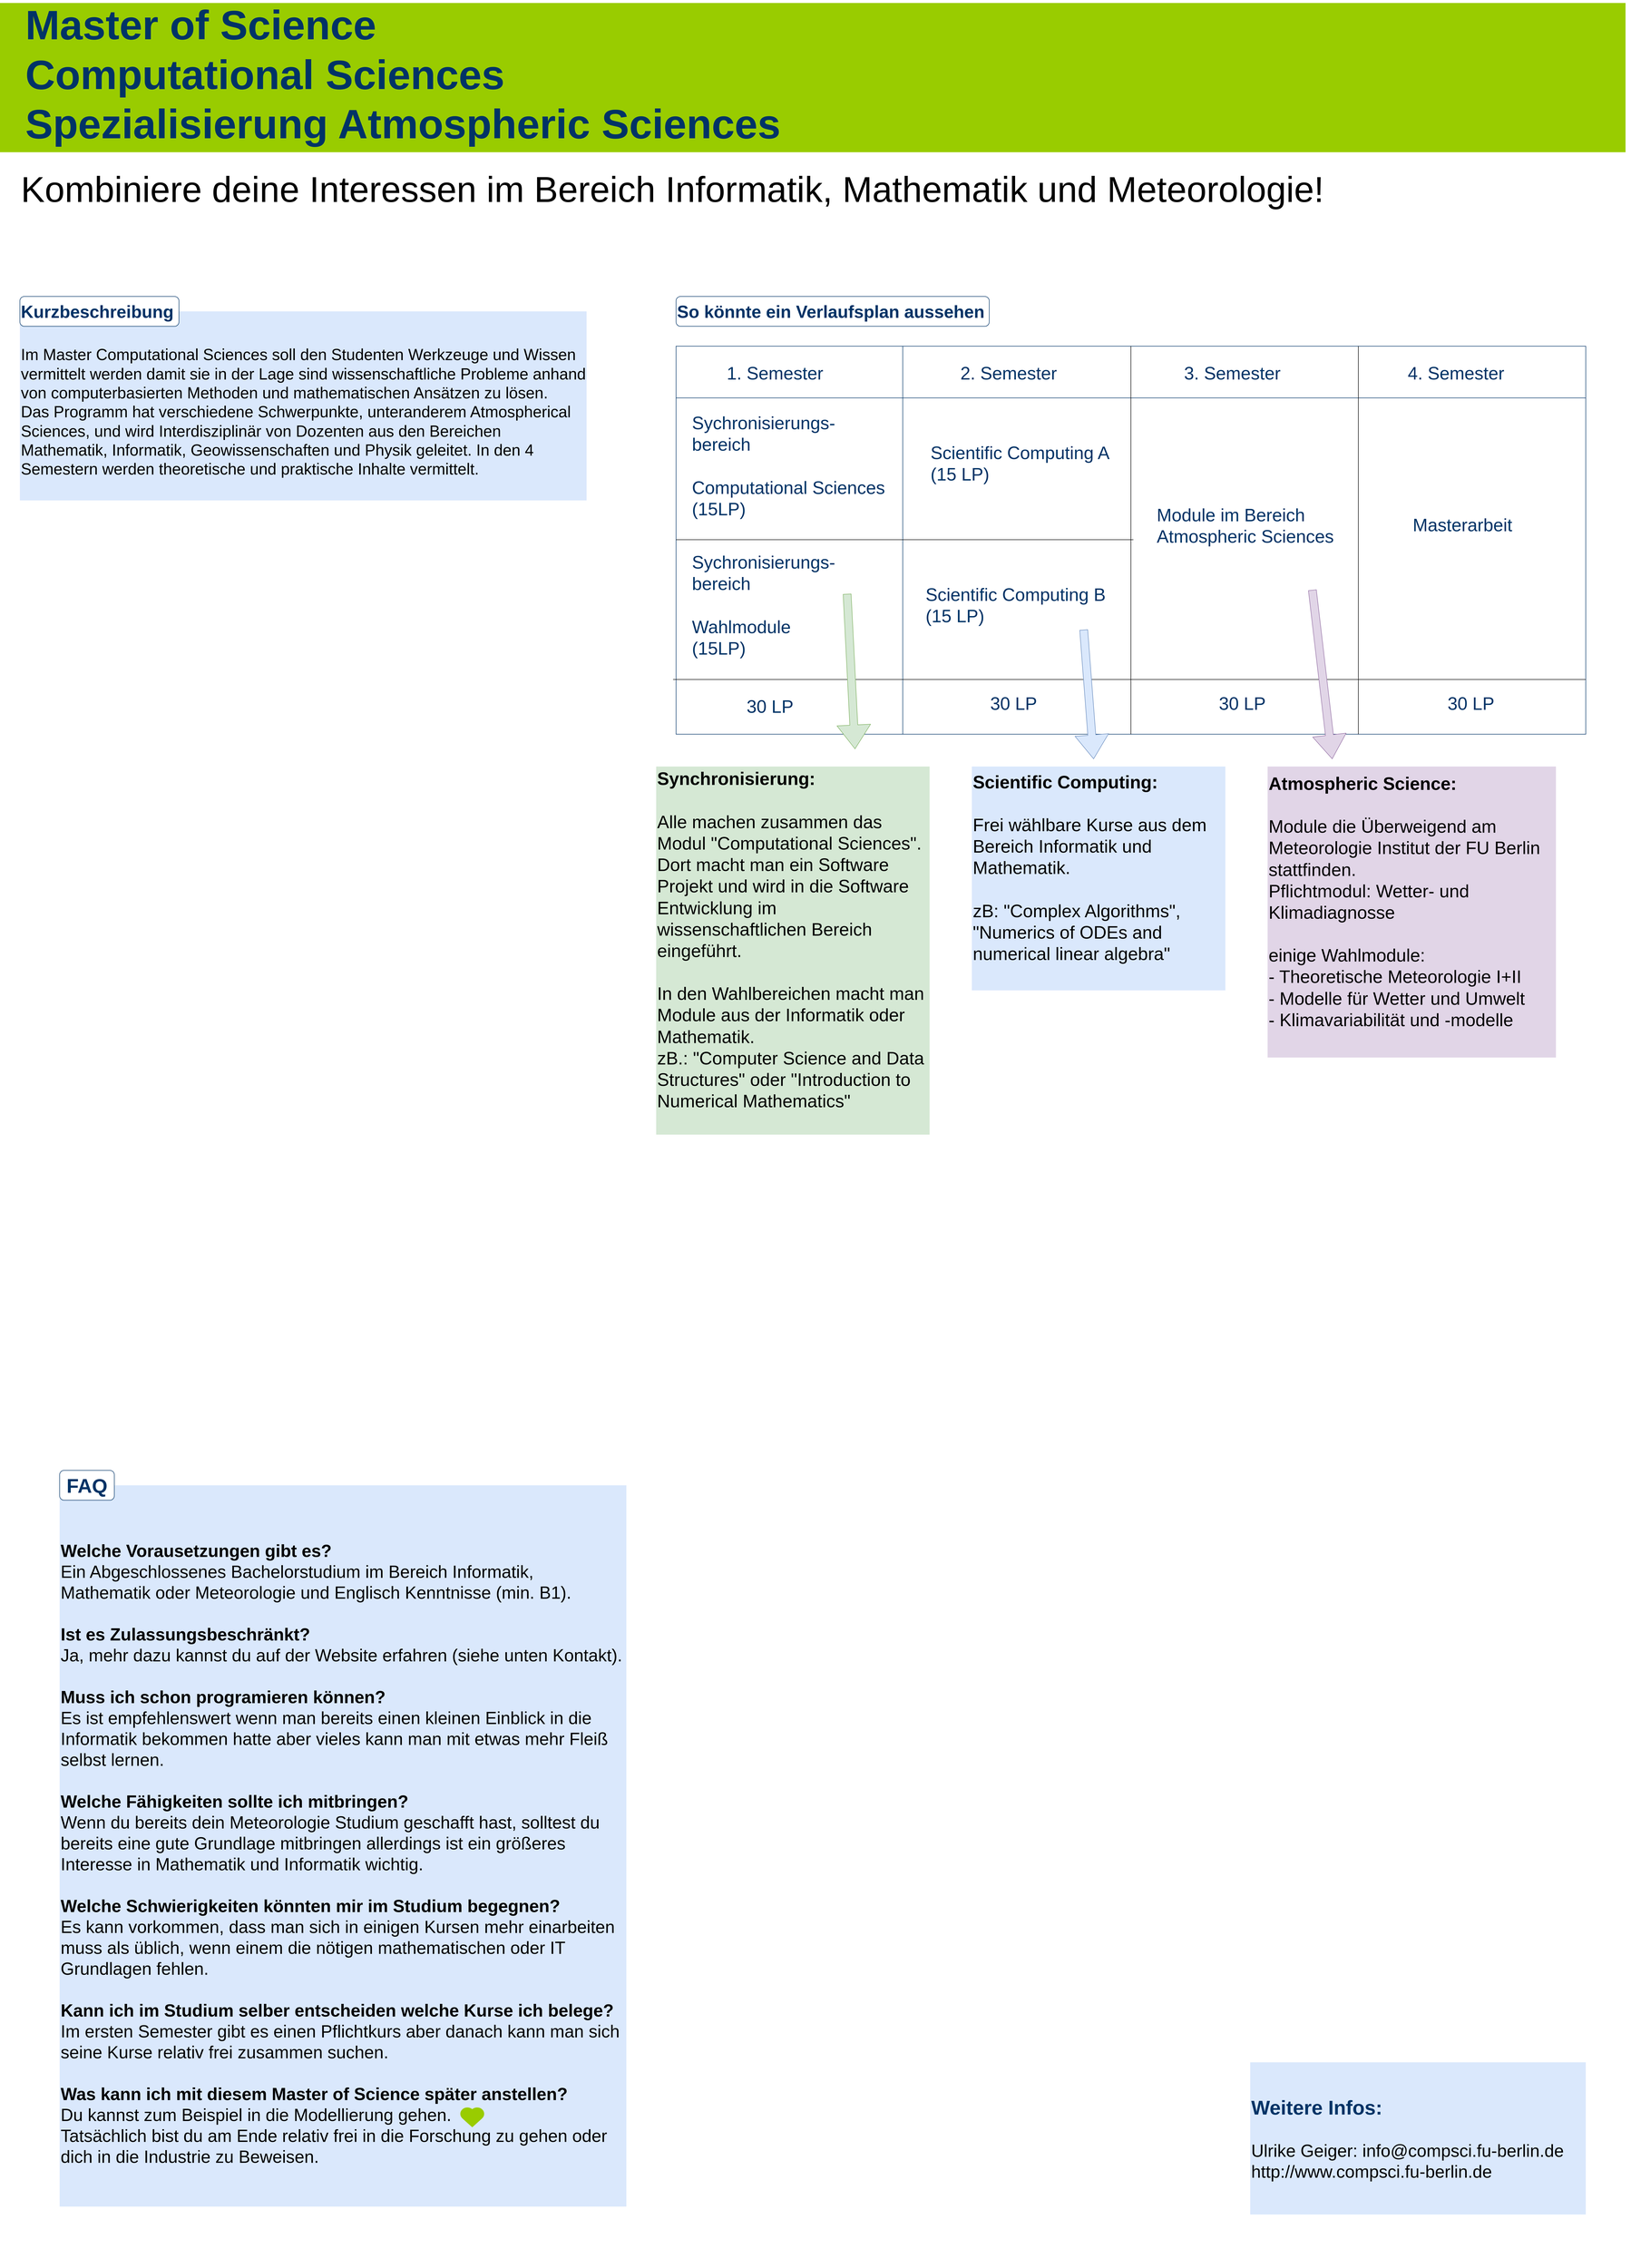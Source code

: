 <mxfile version="10.6.5" type="github"><diagram id="0yWm1TnqraPglL_wG8Ss" name="Page-1"><mxGraphModel dx="3772" dy="1892" grid="1" gridSize="10" guides="1" tooltips="1" connect="1" arrows="1" fold="1" page="1" pageScale="1" pageWidth="3300" pageHeight="4681" math="0" shadow="0"><root><mxCell id="0"/><mxCell id="1" parent="0"/><mxCell id="QjoiSm2YEYRb1v46vJlW-3" value="&lt;div style=&quot;font-size: 83px&quot; align=&quot;left&quot;&gt;&lt;font style=&quot;font-size: 83px&quot; face=&quot;Helvetica&quot;&gt;Master of Science &lt;br&gt;&lt;/font&gt;&lt;/div&gt;&lt;div style=&quot;font-size: 83px&quot; align=&quot;left&quot;&gt;&lt;font style=&quot;font-size: 83px&quot; face=&quot;Helvetica&quot;&gt;Computational Sciences&lt;/font&gt;&lt;/div&gt;&lt;div style=&quot;font-size: 83px&quot; align=&quot;left&quot;&gt;&lt;font style=&quot;font-size: 83px&quot; face=&quot;Helvetica&quot;&gt;Spezialisierung Atmospheric Sciences&lt;/font&gt;&lt;font style=&quot;font-size: 83px&quot;&gt;&lt;br&gt;&lt;/font&gt;&lt;/div&gt;" style="rounded=0;whiteSpace=wrap;html=1;fillColor=#99CC00;strokeColor=none;fontSize=84;fontColor=#003366;fontStyle=1;align=left;spacingLeft=51;spacing=0;verticalAlign=middle;horizontal=1;spacingTop=-12;" vertex="1" parent="1"><mxGeometry y="120" width="3270" height="300" as="geometry"/></mxCell><mxCell id="QjoiSm2YEYRb1v46vJlW-1" value="" style="shape=image;imageAspect=0;aspect=fixed;verticalLabelPosition=bottom;verticalAlign=top;image=https://www.fu-berlin.de/sites/corporate-design/downloads_container/Logo_RGB_Ausdruck.jpg;" vertex="1" parent="1"><mxGeometry x="2130" y="116" width="1140" height="304" as="geometry"/></mxCell><mxCell id="QjoiSm2YEYRb1v46vJlW-4" value="&lt;font style=&quot;font-size: 72px&quot;&gt;Kombiniere deine Interessen im Bereich Informatik, Mathematik und Meteorologie!&lt;br&gt;&lt;/font&gt;" style="rounded=0;whiteSpace=wrap;html=1;strokeColor=none;fillColor=#FFFFFF;fontColor=#000000;align=left;labelBorderColor=none;" vertex="1" parent="1"><mxGeometry x="40" y="420" width="3240" height="150" as="geometry"/></mxCell><mxCell id="QjoiSm2YEYRb1v46vJlW-5" value="&lt;p style=&quot;line-height: 100% ; font-size: 35px&quot;&gt;&lt;/p&gt;&lt;div style=&quot;font-size: 35px&quot;&gt;&lt;font style=&quot;font-size: 35px&quot; color=&quot;#003366&quot;&gt;&lt;b&gt;&lt;font style=&quot;font-size: 35px&quot;&gt;&lt;font style=&quot;font-size: 35px&quot; color=&quot;#000000&quot;&gt;&lt;br&gt;&lt;/font&gt;&lt;/font&gt;&lt;/b&gt;&lt;/font&gt;&lt;/div&gt;&lt;div style=&quot;font-size: 35px&quot;&gt;&lt;font style=&quot;font-size: 35px&quot; color=&quot;#003366&quot;&gt;&lt;b&gt;&lt;font style=&quot;font-size: 35px&quot;&gt;&lt;font style=&quot;font-size: 35px&quot; color=&quot;#000000&quot;&gt;&lt;br&gt;&lt;/font&gt;&lt;/font&gt;&lt;/b&gt;&lt;/font&gt;&lt;/div&gt;&lt;div style=&quot;font-size: 35px&quot;&gt;&lt;font style=&quot;font-size: 35px&quot; color=&quot;#003366&quot;&gt;&lt;b&gt;&lt;font style=&quot;font-size: 35px&quot;&gt;&lt;font style=&quot;font-size: 35px&quot; color=&quot;#000000&quot;&gt;&lt;br&gt;&lt;/font&gt;&lt;/font&gt;&lt;/b&gt;&lt;/font&gt;&lt;/div&gt;&lt;div style=&quot;font-size: 35px&quot;&gt;&lt;font style=&quot;font-size: 35px&quot; color=&quot;#003366&quot;&gt;&lt;b&gt;&lt;font style=&quot;font-size: 35px&quot;&gt;&lt;font style=&quot;font-size: 35px&quot; color=&quot;#000000&quot;&gt;Welche Vorausetzungen gibt es?&lt;/font&gt;&lt;br&gt;&lt;/font&gt;&lt;/b&gt;&lt;/font&gt;&lt;/div&gt;&lt;div style=&quot;font-size: 35px&quot;&gt;&lt;font style=&quot;font-size: 35px&quot;&gt;Ein Abgeschlossenes Bachelorstudium im Bereich Informatik, Mathematik oder Meteorologie und Englisch Kenntnisse (min. B1).&lt;/font&gt;&lt;/div&gt;&lt;div style=&quot;font-size: 35px&quot;&gt;&lt;font style=&quot;font-size: 35px&quot;&gt;&lt;br&gt;&lt;/font&gt;&lt;/div&gt;&lt;div style=&quot;font-size: 35px&quot;&gt;&lt;font style=&quot;font-size: 35px&quot;&gt;&lt;b&gt;&lt;font style=&quot;font-size: 35px&quot;&gt;Ist es Zulassungsbeschränkt?&lt;/font&gt;&lt;/b&gt;&lt;/font&gt;&lt;/div&gt;&lt;div style=&quot;font-size: 35px&quot;&gt;&lt;font style=&quot;font-size: 35px&quot;&gt;Ja, mehr dazu kannst du auf der Website erfahren (siehe unten Kontakt).&lt;br&gt;&lt;/font&gt;&lt;/div&gt;&lt;div style=&quot;font-size: 35px&quot;&gt;&lt;font style=&quot;font-size: 35px&quot;&gt;&lt;br&gt;&lt;/font&gt;&lt;/div&gt;&lt;div style=&quot;font-size: 35px&quot;&gt;&lt;font style=&quot;font-size: 35px&quot;&gt;&lt;b&gt;Muss ich schon programieren können?&lt;/b&gt;&lt;/font&gt;&lt;/div&gt;&lt;div style=&quot;font-size: 35px&quot;&gt;&lt;font style=&quot;font-size: 35px&quot;&gt;Es ist empfehlenswert wenn man bereits einen kleinen Einblick in die Informatik bekommen hatte aber vieles kann man mit etwas mehr Fleiß selbst lernen.&lt;/font&gt;&lt;/div&gt;&lt;div style=&quot;font-size: 35px&quot;&gt;&lt;font style=&quot;font-size: 35px&quot;&gt;&lt;br&gt;&lt;/font&gt;&lt;/div&gt;&lt;div style=&quot;font-size: 35px&quot;&gt;&lt;font style=&quot;font-size: 35px&quot;&gt;&lt;b&gt;Welche Fähigkeiten sollte ich mitbringen?&lt;/b&gt;&lt;/font&gt;&lt;/div&gt;&lt;div style=&quot;font-size: 35px&quot;&gt;&lt;font style=&quot;font-size: 35px&quot;&gt;Wenn du bereits dein Meteorologie Studium geschafft hast, solltest du bereits eine gute Grundlage mitbringen allerdings ist ein größeres Interesse in Mathematik und Informatik wichtig.&lt;br&gt;&lt;/font&gt;&lt;/div&gt;&lt;div style=&quot;font-size: 35px&quot;&gt;&lt;font style=&quot;font-size: 35px&quot;&gt;&lt;br&gt;&lt;/font&gt;&lt;/div&gt;&lt;div style=&quot;font-size: 35px&quot;&gt;&lt;font style=&quot;font-size: 35px&quot;&gt;&lt;b&gt;Welche Schwierigkeiten könnten mir im Studium begegnen?&lt;/b&gt;&lt;/font&gt;&lt;/div&gt;&lt;div style=&quot;font-size: 35px&quot;&gt;&lt;font style=&quot;font-size: 35px&quot;&gt;Es kann vorkommen, dass man sich in einigen Kursen mehr einarbeiten muss als üblich, wenn einem die nötigen mathematischen oder IT Grundlagen fehlen.&lt;/font&gt;&lt;/div&gt;&lt;div style=&quot;font-size: 35px&quot;&gt;&lt;font style=&quot;font-size: 35px&quot;&gt;&lt;br&gt;&lt;/font&gt;&lt;/div&gt;&lt;div style=&quot;font-size: 35px&quot;&gt;&lt;font style=&quot;font-size: 35px&quot;&gt;&lt;b&gt;Kann ich im Studium selber entscheiden welche Kurse ich belege? &lt;br&gt;&lt;/b&gt;&lt;/font&gt;&lt;/div&gt;&lt;div style=&quot;font-size: 35px&quot;&gt;&lt;font style=&quot;font-size: 35px&quot;&gt;Im ersten Semester gibt es einen Pflichtkurs aber danach kann man sich seine Kurse relativ frei zusammen suchen.&lt;br&gt;&lt;/font&gt;&lt;/div&gt;&lt;div style=&quot;font-size: 35px&quot;&gt;&lt;font style=&quot;font-size: 35px&quot;&gt;&lt;br&gt;&lt;/font&gt;&lt;/div&gt;&lt;div style=&quot;font-size: 35px&quot;&gt;&lt;font style=&quot;font-size: 35px&quot;&gt;&lt;b&gt;Was kann ich mit diesem Master of Science später anstellen?&lt;/b&gt;&lt;/font&gt;&lt;/div&gt;&lt;div style=&quot;font-size: 35px&quot;&gt;&lt;font style=&quot;font-size: 35px&quot;&gt;Du kannst zum Beispiel in die Modellierung gehen. &lt;b&gt;&lt;br&gt;&lt;/b&gt;&lt;/font&gt;&lt;/div&gt;&lt;div style=&quot;font-size: 35px&quot;&gt;&lt;font style=&quot;font-size: 35px&quot;&gt;Tatsächlich bist du am Ende relativ frei in die Forschung zu gehen oder dich in die Industrie zu Beweisen.&lt;b&gt;&lt;br&gt;&lt;/b&gt;&lt;/font&gt;&lt;/div&gt;&lt;div style=&quot;font-size: 35px&quot;&gt;&lt;font style=&quot;font-size: 35px&quot;&gt;&lt;br&gt;&lt;/font&gt;&lt;/div&gt;&lt;div style=&quot;font-size: 35px&quot;&gt;&lt;font style=&quot;font-size: 35px&quot;&gt;&lt;br&gt;&lt;/font&gt;&lt;/div&gt;&lt;div style=&quot;font-size: 35px&quot;&gt;&lt;font style=&quot;font-size: 35px&quot;&gt;&lt;br&gt;&lt;/font&gt;&lt;/div&gt;&lt;div style=&quot;font-size: 35px&quot;&gt;&lt;font style=&quot;font-size: 35px&quot;&gt;&lt;br&gt;&lt;/font&gt;&lt;/div&gt;&lt;p style=&quot;font-size: 35px&quot;&gt;&lt;/p&gt;" style="rounded=0;whiteSpace=wrap;html=1;strokeColor=none;fillColor=#dae8fc;align=left;fontSize=32;spacingTop=71;spacingRight=5;" vertex="1" parent="1"><mxGeometry x="120" y="3100" width="1140" height="1450" as="geometry"/></mxCell><mxCell id="QjoiSm2YEYRb1v46vJlW-6" value="&lt;div style=&quot;font-size: 40px&quot;&gt;&lt;font style=&quot;font-size: 40px&quot;&gt;&lt;b&gt;&lt;font style=&quot;font-size: 40px&quot; color=&quot;#003366&quot;&gt;Weitere Infos:&lt;/font&gt;&lt;/b&gt;&lt;/font&gt;&lt;/div&gt;&lt;div style=&quot;font-size: 35px&quot;&gt;&lt;font style=&quot;font-size: 35px&quot;&gt;&lt;br&gt;&lt;/font&gt;&lt;/div&gt;&lt;div style=&quot;font-size: 35px&quot;&gt;&lt;font style=&quot;font-size: 35px&quot;&gt;Ulrike Geiger: info@compsci.fu-berlin.de&lt;/font&gt;&lt;/div&gt;&lt;font style=&quot;font-size: 35px&quot;&gt;http://www.compsci.fu-berlin.de&lt;/font&gt;" style="rounded=0;whiteSpace=wrap;html=1;strokeColor=none;fillColor=#dae8fc;fontSize=32;align=left;" vertex="1" parent="1"><mxGeometry x="2515" y="4260" width="675" height="306" as="geometry"/></mxCell><mxCell id="QjoiSm2YEYRb1v46vJlW-7" value="&lt;div&gt;Im Master Computational Sciences soll den Studenten Werkzeuge und Wissen vermittelt werden damit sie in der Lage sind wissenschaftliche Probleme anhand von computerbasierten Methoden und mathematischen Ansätzen zu lösen. &lt;br&gt;&lt;/div&gt;&lt;div&gt;Das Programm hat verschiedene Schwerpunkte, unteranderem Atmospherical Sciences, und wird Interdisziplinär von Dozenten aus den Bereichen Mathematik, Informatik, Geowissenschaften und Physik geleitet. In den 4 Semestern werden theoretische und praktische Inhalte vermittelt. &lt;/div&gt;" style="rounded=0;whiteSpace=wrap;html=1;strokeColor=none;fillColor=#dae8fc;fontSize=32;align=left;spacingTop=23;" vertex="1" parent="1"><mxGeometry x="40" y="740" width="1140" height="380" as="geometry"/></mxCell><mxCell id="QjoiSm2YEYRb1v46vJlW-8" value="" style="verticalLabelPosition=bottom;verticalAlign=top;html=1;shape=mxgraph.basic.heart;strokeColor=#99CC00;fillColor=#99CC00;fontSize=32;align=left;" vertex="1" parent="1"><mxGeometry x="925" y="4350" width="50" height="40" as="geometry"/></mxCell><mxCell id="QjoiSm2YEYRb1v46vJlW-11" value="Kurzbeschreibung" style="rounded=1;whiteSpace=wrap;html=1;strokeColor=#003366;fillColor=#FFFFFF;fontSize=35;fontColor=#003366;align=left;fontStyle=1" vertex="1" parent="1"><mxGeometry x="40" y="710" width="320" height="60" as="geometry"/></mxCell><mxCell id="QjoiSm2YEYRb1v46vJlW-12" value="FAQ" style="rounded=1;whiteSpace=wrap;html=1;strokeColor=#003366;fillColor=#FFFFFF;fontSize=40;fontColor=#003366;align=center;fontStyle=1" vertex="1" parent="1"><mxGeometry x="120" y="3070" width="110" height="60" as="geometry"/></mxCell><mxCell id="QjoiSm2YEYRb1v46vJlW-16" value="" style="shape=internalStorage;whiteSpace=wrap;html=1;backgroundOutline=1;strokeColor=#003366;fillColor=#FFFFFF;fontSize=36;fontColor=#003366;align=left;dx=456;dy=104;" vertex="1" parent="1"><mxGeometry x="1360" y="810" width="1830" height="780" as="geometry"/></mxCell><mxCell id="QjoiSm2YEYRb1v46vJlW-22" value="" style="endArrow=none;html=1;fontSize=36;fontColor=#003366;entryX=0.5;entryY=0;entryDx=0;entryDy=0;exitX=0.5;exitY=1;exitDx=0;exitDy=0;" edge="1" parent="1" source="QjoiSm2YEYRb1v46vJlW-16" target="QjoiSm2YEYRb1v46vJlW-16"><mxGeometry width="50" height="50" relative="1" as="geometry"><mxPoint x="2240" y="1140" as="sourcePoint"/><mxPoint x="2240" y="700" as="targetPoint"/><Array as="points"/></mxGeometry></mxCell><mxCell id="QjoiSm2YEYRb1v46vJlW-23" value="" style="endArrow=none;html=1;fontSize=36;fontColor=#003366;entryX=0.75;entryY=0;entryDx=0;entryDy=0;exitX=0.75;exitY=1;exitDx=0;exitDy=0;" edge="1" parent="1" source="QjoiSm2YEYRb1v46vJlW-16" target="QjoiSm2YEYRb1v46vJlW-16"><mxGeometry width="50" height="50" relative="1" as="geometry"><mxPoint x="2169" y="1140" as="sourcePoint"/><mxPoint x="2169" y="700" as="targetPoint"/><Array as="points"/></mxGeometry></mxCell><mxCell id="QjoiSm2YEYRb1v46vJlW-24" value="" style="endArrow=none;html=1;fontSize=36;fontColor=#003366;" edge="1" parent="1"><mxGeometry width="50" height="50" relative="1" as="geometry"><mxPoint x="3190" y="1480" as="sourcePoint"/><mxPoint x="1354" y="1480" as="targetPoint"/><Array as="points"/></mxGeometry></mxCell><mxCell id="QjoiSm2YEYRb1v46vJlW-25" value="4. Semester" style="text;html=1;resizable=0;points=[];autosize=1;align=left;verticalAlign=top;spacingTop=-4;fontSize=36;fontColor=#003366;" vertex="1" parent="1"><mxGeometry x="2830" y="840" width="210" height="40" as="geometry"/></mxCell><mxCell id="QjoiSm2YEYRb1v46vJlW-26" value="1. Semester" style="text;html=1;resizable=0;points=[];autosize=1;align=left;verticalAlign=top;spacingTop=-4;fontSize=36;fontColor=#003366;" vertex="1" parent="1"><mxGeometry x="1460" y="840" width="210" height="40" as="geometry"/></mxCell><mxCell id="QjoiSm2YEYRb1v46vJlW-27" value="2. Semester" style="text;html=1;resizable=0;points=[];autosize=1;align=left;verticalAlign=top;spacingTop=-4;fontSize=36;fontColor=#003366;" vertex="1" parent="1"><mxGeometry x="1930" y="840" width="210" height="40" as="geometry"/></mxCell><mxCell id="QjoiSm2YEYRb1v46vJlW-28" value="3. Semester" style="text;html=1;resizable=0;points=[];autosize=1;align=left;verticalAlign=top;spacingTop=-4;fontSize=36;fontColor=#003366;" vertex="1" parent="1"><mxGeometry x="2380" y="840" width="210" height="40" as="geometry"/></mxCell><mxCell id="QjoiSm2YEYRb1v46vJlW-29" value="&lt;div&gt;30 LP&lt;/div&gt;" style="text;html=1;resizable=0;points=[];autosize=1;align=left;verticalAlign=top;spacingTop=-4;fontSize=36;fontColor=#003366;" vertex="1" parent="1"><mxGeometry x="1500" y="1510" width="110" height="40" as="geometry"/></mxCell><mxCell id="QjoiSm2YEYRb1v46vJlW-30" value="30 LP" style="text;html=1;fontSize=36;fontColor=#003366;" vertex="1" parent="1"><mxGeometry x="1990" y="1500" width="120" height="60" as="geometry"/></mxCell><mxCell id="QjoiSm2YEYRb1v46vJlW-31" value="30 LP" style="text;html=1;fontSize=36;fontColor=#003366;" vertex="1" parent="1"><mxGeometry x="2450" y="1500" width="120" height="60" as="geometry"/></mxCell><mxCell id="QjoiSm2YEYRb1v46vJlW-32" value="30 LP" style="text;html=1;fontSize=36;fontColor=#003366;" vertex="1" parent="1"><mxGeometry x="2910" y="1500" width="120" height="60" as="geometry"/></mxCell><mxCell id="QjoiSm2YEYRb1v46vJlW-34" value="" style="endArrow=none;html=1;fontSize=36;fontColor=#003366;" edge="1" parent="1"><mxGeometry width="50" height="50" relative="1" as="geometry"><mxPoint x="2280" y="1199" as="sourcePoint"/><mxPoint x="1360" y="1199" as="targetPoint"/><Array as="points"/></mxGeometry></mxCell><mxCell id="QjoiSm2YEYRb1v46vJlW-35" value="So könnte ein Verlaufsplan aussehen" style="rounded=1;whiteSpace=wrap;html=1;strokeColor=#003366;fillColor=#FFFFFF;fontSize=35;fontColor=#003366;align=left;fontStyle=1" vertex="1" parent="1"><mxGeometry x="1360" y="710" width="630" height="60" as="geometry"/></mxCell><mxCell id="QjoiSm2YEYRb1v46vJlW-36" value="&lt;div&gt;Sychronisierungs-&lt;/div&gt;&lt;div&gt;bereich &lt;br&gt;&lt;/div&gt;&lt;div&gt;&lt;br&gt;&lt;/div&gt;&lt;div&gt;Wahlmodule &lt;br&gt;&lt;/div&gt;&lt;div&gt;(15LP)&lt;br&gt;&lt;/div&gt;" style="text;html=1;resizable=0;points=[];autosize=1;align=left;verticalAlign=top;spacingTop=-4;fontSize=36;fontColor=#003366;" vertex="1" parent="1"><mxGeometry x="1390" y="1220" width="300" height="220" as="geometry"/></mxCell><mxCell id="QjoiSm2YEYRb1v46vJlW-37" value="&lt;div&gt;Sychronisierungs-&lt;/div&gt;&lt;div&gt;bereich&lt;/div&gt;&lt;div&gt;&lt;br&gt;&lt;/div&gt;&lt;div&gt;Computational Sciences&lt;/div&gt;&lt;div&gt;(15LP)&lt;br&gt;&lt;/div&gt;" style="text;html=1;resizable=0;points=[];autosize=1;align=left;verticalAlign=top;spacingTop=-4;fontSize=36;fontColor=#003366;" vertex="1" parent="1"><mxGeometry x="1390" y="940" width="400" height="220" as="geometry"/></mxCell><mxCell id="QjoiSm2YEYRb1v46vJlW-38" value="&lt;div&gt;Scientific Computing A&lt;/div&gt;&lt;div&gt;(15 LP)&lt;br&gt;&lt;/div&gt;" style="text;html=1;resizable=0;points=[];autosize=1;align=left;verticalAlign=top;spacingTop=-4;fontSize=36;fontColor=#003366;" vertex="1" parent="1"><mxGeometry x="1870" y="1000" width="380" height="90" as="geometry"/></mxCell><mxCell id="QjoiSm2YEYRb1v46vJlW-39" value="&lt;div&gt;Scientific Computing B&lt;br&gt;&lt;/div&gt;&lt;div&gt;(15 LP)&lt;br&gt;&lt;/div&gt;" style="text;html=1;resizable=0;points=[];autosize=1;align=left;verticalAlign=top;spacingTop=-4;fontSize=36;fontColor=#003366;" vertex="1" parent="1"><mxGeometry x="1860" y="1285" width="380" height="90" as="geometry"/></mxCell><mxCell id="QjoiSm2YEYRb1v46vJlW-40" value="&lt;div&gt;Module im Bereich&lt;/div&gt;&lt;div&gt; Atmospheric Sciences&lt;/div&gt;&lt;div&gt;&lt;br&gt;&lt;/div&gt;" style="text;html=1;resizable=0;points=[];autosize=1;align=left;verticalAlign=top;spacingTop=-4;fontSize=36;fontColor=#003366;" vertex="1" parent="1"><mxGeometry x="2325" y="1125" width="370" height="130" as="geometry"/></mxCell><mxCell id="QjoiSm2YEYRb1v46vJlW-41" value="Masterarbeit" style="text;html=1;resizable=0;points=[];autosize=1;align=left;verticalAlign=top;spacingTop=-4;fontSize=36;fontColor=#003366;" vertex="1" parent="1"><mxGeometry x="2840" y="1145" width="210" height="40" as="geometry"/></mxCell><mxCell id="QjoiSm2YEYRb1v46vJlW-42" value="&lt;div&gt;&lt;b&gt;Synchronisierung:&lt;/b&gt;&lt;/div&gt;&lt;div&gt;&lt;br&gt;&lt;/div&gt;&lt;div&gt;Alle machen zusammen das Modul &quot;Computational Sciences&quot;. Dort macht man ein Software Projekt und wird in die Software Entwicklung im wissenschaftlichen Bereich eingeführt.&lt;/div&gt;&lt;div&gt;&lt;br&gt;&lt;/div&gt;&lt;div&gt;In den Wahlbereichen macht man Module aus der Informatik oder Mathematik.&lt;/div&gt;&lt;div&gt;zB.: &quot;Computer Science and Data Structures&quot; oder &quot;Introduction to Numerical Mathematics&quot;&lt;br&gt;&lt;/div&gt;&lt;div&gt;&lt;br&gt;&lt;/div&gt;" style="rounded=0;whiteSpace=wrap;html=1;strokeColor=none;fillColor=#d5e8d4;fontSize=36;align=left;" vertex="1" parent="1"><mxGeometry x="1320" y="1655" width="550" height="740" as="geometry"/></mxCell><mxCell id="QjoiSm2YEYRb1v46vJlW-43" value="&lt;div&gt;&lt;b&gt;Scientific Computing:&lt;/b&gt;&lt;/div&gt;&lt;div&gt;&lt;br&gt;&lt;/div&gt;&lt;div&gt;Frei wählbare Kurse aus dem Bereich Informatik und Mathematik.&lt;br&gt;&lt;/div&gt;&lt;div&gt;&lt;br&gt;&lt;/div&gt;zB: &quot;Complex Algorithms&quot;, &quot;Numerics of ODEs and numerical linear algebra&quot;                  &lt;div&gt;&lt;br&gt;&lt;/div&gt;" style="rounded=0;whiteSpace=wrap;html=1;strokeColor=none;fillColor=#dae8fc;fontSize=36;align=left;" vertex="1" parent="1"><mxGeometry x="1955" y="1655" width="510" height="450" as="geometry"/></mxCell><mxCell id="QjoiSm2YEYRb1v46vJlW-44" value="&lt;div&gt;&lt;b&gt;Atmospheric Science:&lt;/b&gt;&lt;/div&gt;&lt;div&gt;&lt;br&gt;&lt;/div&gt;&lt;div&gt;Module die Überweigend am Meteorologie Institut der FU Berlin stattfinden. &lt;br&gt;&lt;/div&gt;&lt;div&gt;Pflichtmodul: Wetter- und Klimadiagnosse&lt;/div&gt;&lt;div&gt;&lt;br&gt;&lt;/div&gt;&lt;div&gt;einige Wahlmodule:&lt;/div&gt;&lt;div&gt; - Theoretische Meteorologie I+II&lt;/div&gt;&lt;div&gt;- Modelle für Wetter und Umwelt&lt;/div&gt;&lt;div&gt; - Klimavariabilität und -modelle &lt;br&gt;&lt;/div&gt;&lt;div&gt;&lt;br&gt;&lt;/div&gt;" style="rounded=0;whiteSpace=wrap;html=1;strokeColor=none;fillColor=#e1d5e7;fontSize=36;align=left;" vertex="1" parent="1"><mxGeometry x="2550" y="1655" width="580" height="585" as="geometry"/></mxCell><mxCell id="QjoiSm2YEYRb1v46vJlW-46" value="" style="shape=flexArrow;endArrow=classic;html=1;fontSize=36;fontColor=#003366;endWidth=50.667;endSize=15.667;width=16;fillColor=#d5e8d4;strokeColor=#82b366;exitX=1.047;exitY=0.4;exitDx=0;exitDy=0;exitPerimeter=0;" edge="1" parent="1" source="QjoiSm2YEYRb1v46vJlW-36"><mxGeometry width="50" height="50" relative="1" as="geometry"><mxPoint x="1720" y="1620" as="sourcePoint"/><mxPoint x="1720" y="1620" as="targetPoint"/></mxGeometry></mxCell><mxCell id="QjoiSm2YEYRb1v46vJlW-47" value="" style="shape=flexArrow;endArrow=classic;html=1;fontSize=36;fontColor=#003366;endWidth=50.667;endSize=15.667;width=16;fillColor=#dae8fc;strokeColor=#6c8ebf;" edge="1" parent="1"><mxGeometry width="50" height="50" relative="1" as="geometry"><mxPoint x="2180" y="1380" as="sourcePoint"/><mxPoint x="2200" y="1640" as="targetPoint"/></mxGeometry></mxCell><mxCell id="QjoiSm2YEYRb1v46vJlW-48" value="" style="shape=flexArrow;endArrow=classic;html=1;fontSize=36;fontColor=#003366;endWidth=50.667;endSize=15.667;width=16;fillColor=#e1d5e7;strokeColor=#9673a6;" edge="1" parent="1"><mxGeometry width="50" height="50" relative="1" as="geometry"><mxPoint x="2640" y="1300" as="sourcePoint"/><mxPoint x="2680" y="1640" as="targetPoint"/></mxGeometry></mxCell></root></mxGraphModel></diagram></mxfile>